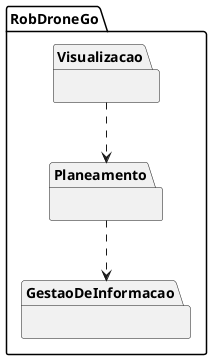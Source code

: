 @startuml

package RobDroneGo{
    package Planeamento{

    }

    package GestaoDeInformacao{

    }

    package Visualizacao{

    }
}

Visualizacao ..> Planeamento
Planeamento ..> GestaoDeInformacao

@enduml